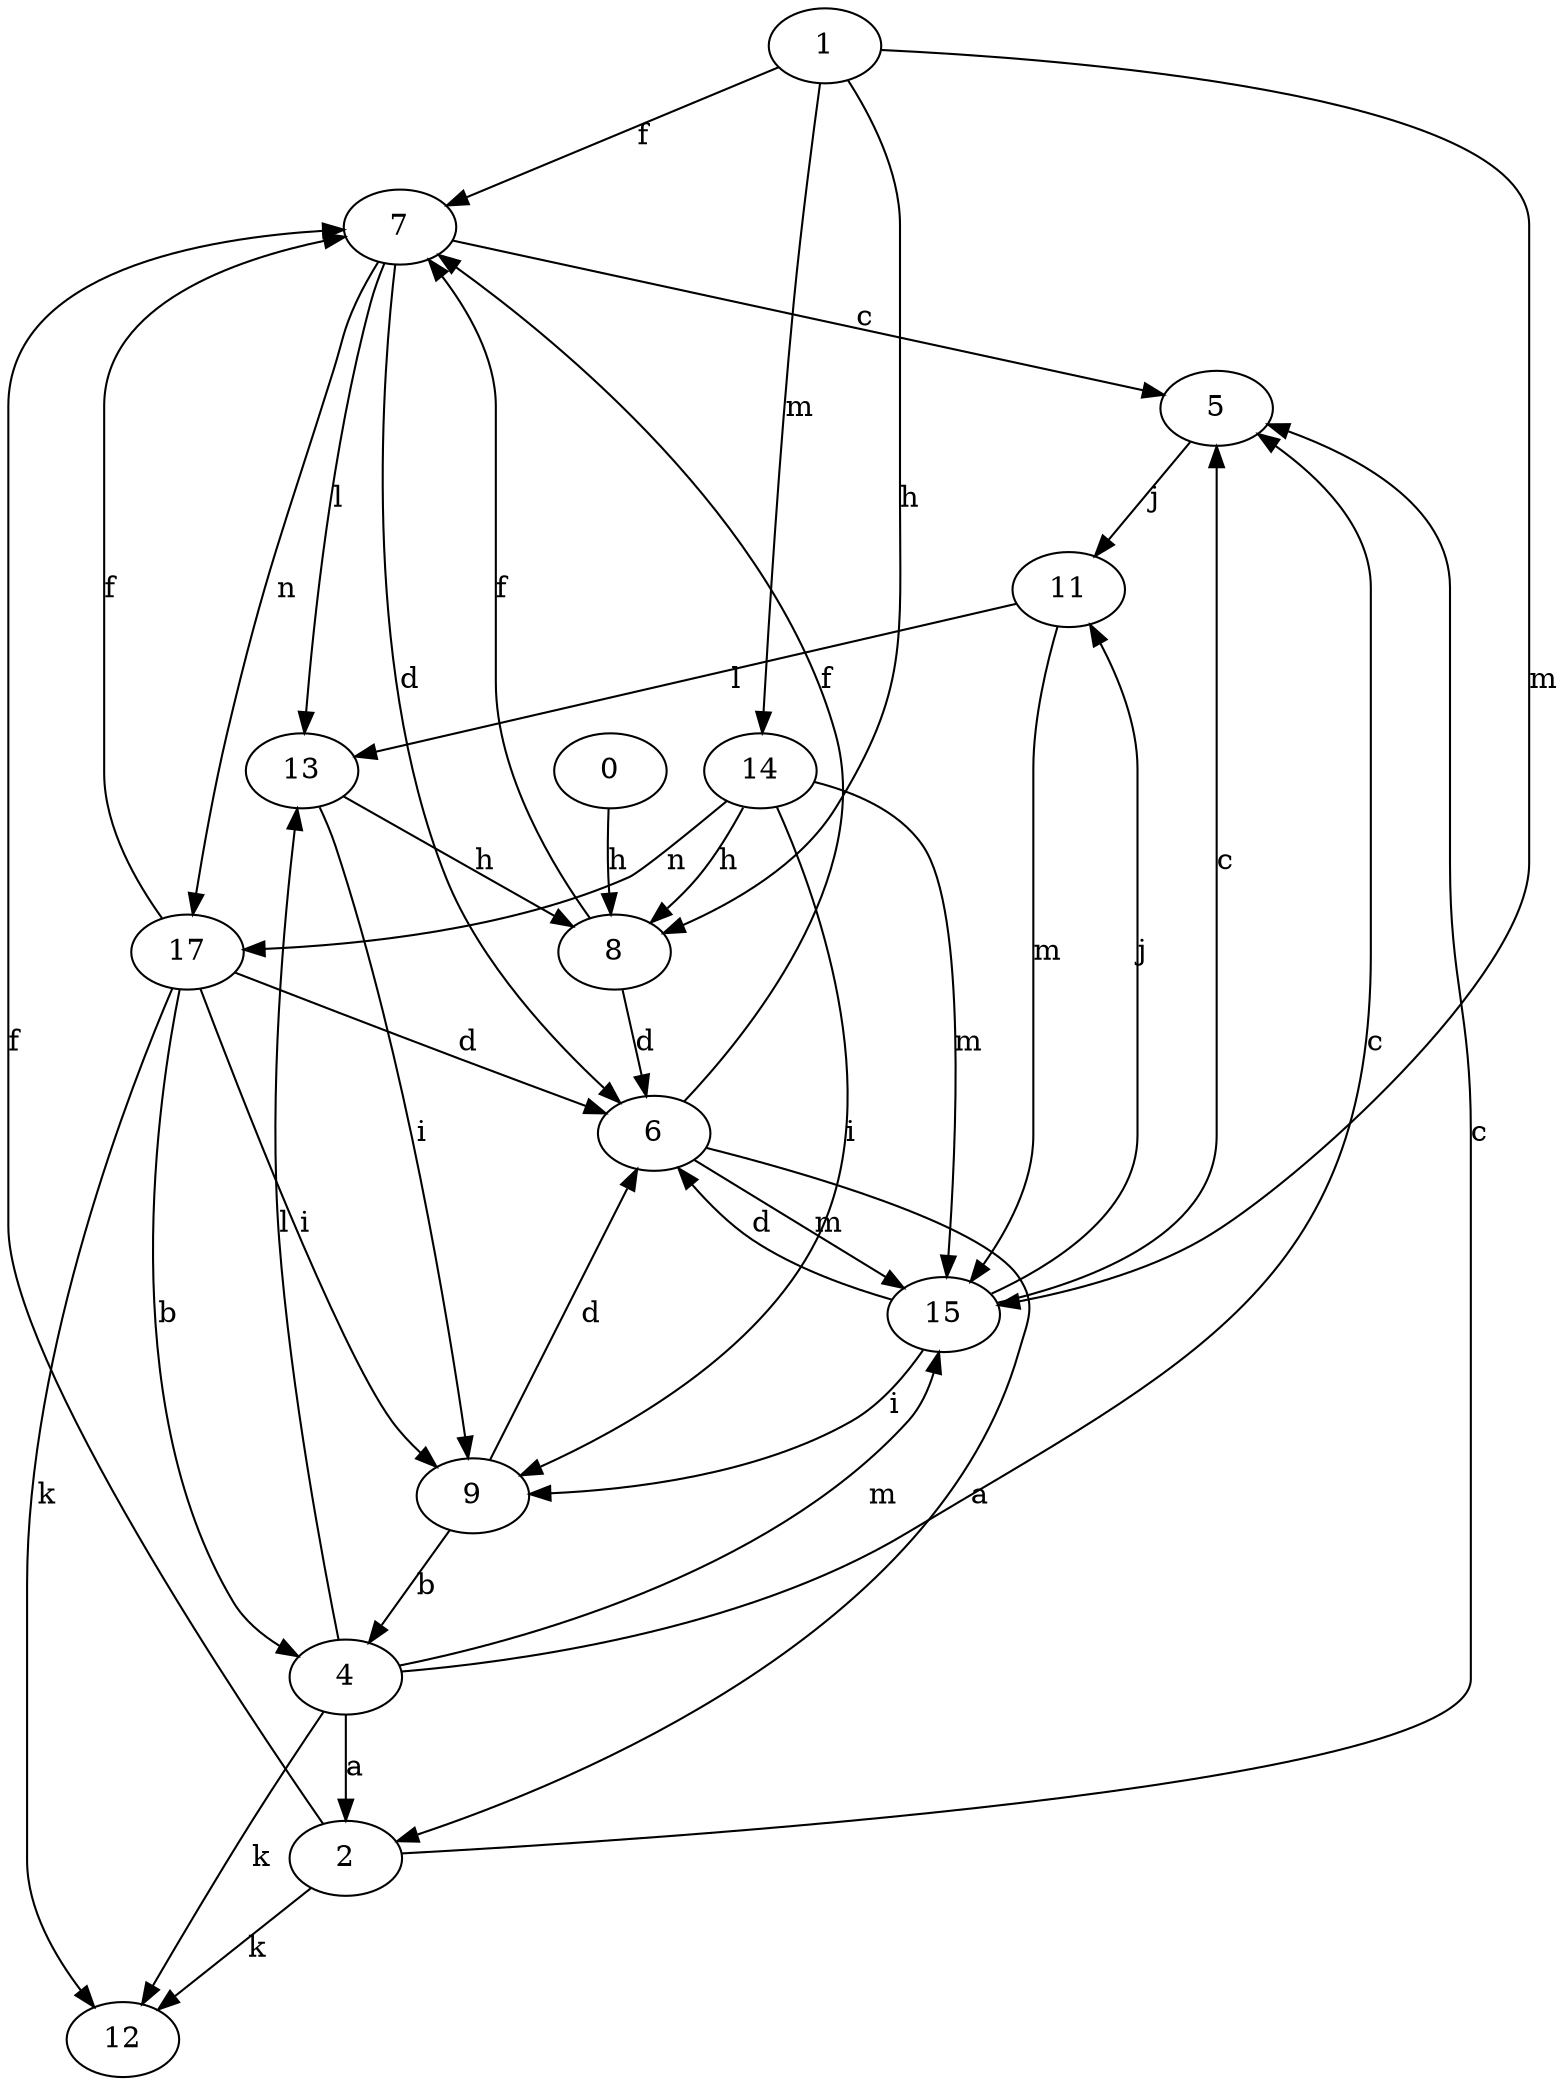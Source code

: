 strict digraph  {
1;
2;
0;
4;
5;
6;
7;
8;
9;
11;
12;
13;
14;
15;
17;
1 -> 7  [label=f];
1 -> 8  [label=h];
1 -> 14  [label=m];
1 -> 15  [label=m];
2 -> 5  [label=c];
2 -> 7  [label=f];
2 -> 12  [label=k];
0 -> 8  [label=h];
4 -> 2  [label=a];
4 -> 5  [label=c];
4 -> 12  [label=k];
4 -> 13  [label=l];
4 -> 15  [label=m];
5 -> 11  [label=j];
6 -> 2  [label=a];
6 -> 7  [label=f];
6 -> 15  [label=m];
7 -> 5  [label=c];
7 -> 6  [label=d];
7 -> 13  [label=l];
7 -> 17  [label=n];
8 -> 6  [label=d];
8 -> 7  [label=f];
9 -> 4  [label=b];
9 -> 6  [label=d];
11 -> 13  [label=l];
11 -> 15  [label=m];
13 -> 8  [label=h];
13 -> 9  [label=i];
14 -> 8  [label=h];
14 -> 9  [label=i];
14 -> 15  [label=m];
14 -> 17  [label=n];
15 -> 5  [label=c];
15 -> 6  [label=d];
15 -> 9  [label=i];
15 -> 11  [label=j];
17 -> 4  [label=b];
17 -> 6  [label=d];
17 -> 7  [label=f];
17 -> 9  [label=i];
17 -> 12  [label=k];
}
